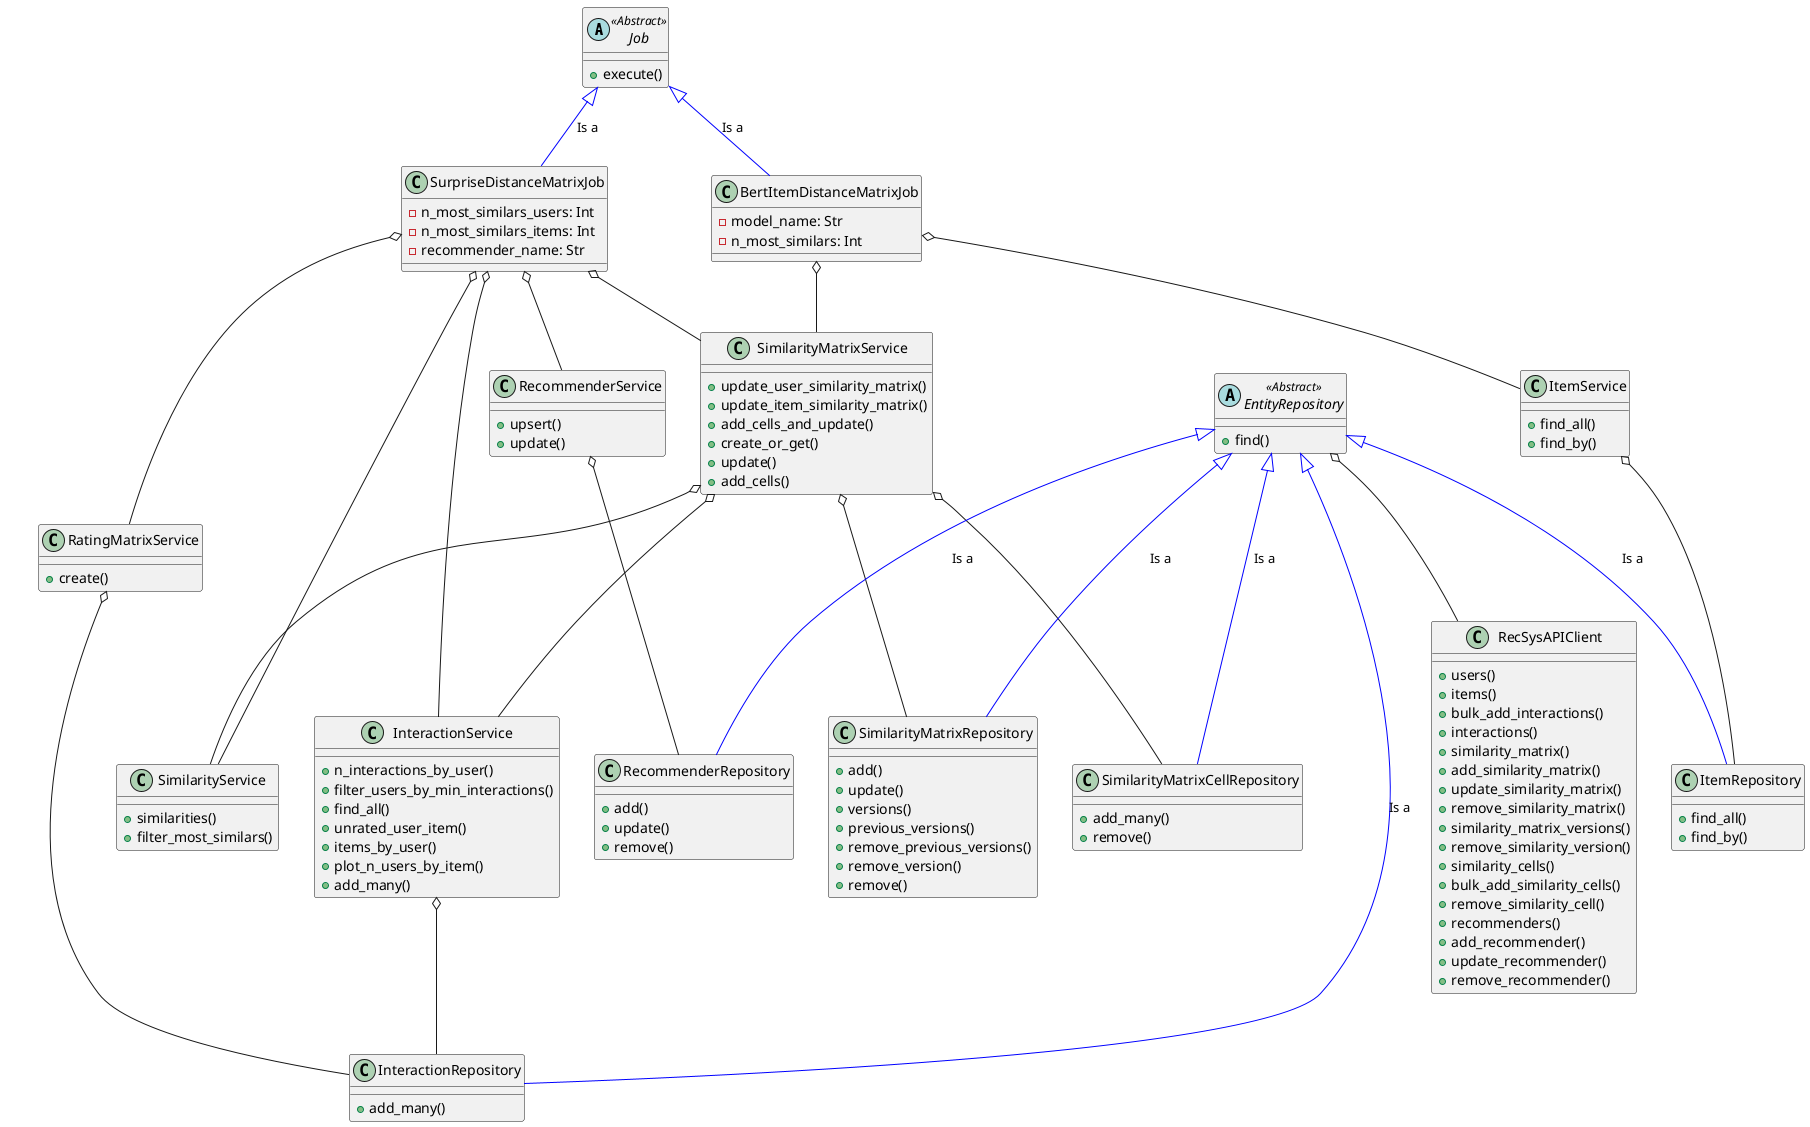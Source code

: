 @startuml



abstract class Job << Abstract >> {
    + execute()
}

class SurpriseDistanceMatrixJob {
    - n_most_similars_users: Int
    - n_most_similars_items: Int
    - recommender_name: Str
}
Job ^-[#blue]- SurpriseDistanceMatrixJob: Is a

class BertItemDistanceMatrixJob {
    - model_name: Str
    - n_most_similars: Int
}
Job ^-[#blue]- BertItemDistanceMatrixJob: Is a

BertItemDistanceMatrixJob o-- ItemService
BertItemDistanceMatrixJob o-- SimilarityMatrixService

SurpriseDistanceMatrixJob o-- InteractionService
SurpriseDistanceMatrixJob o-- RatingMatrixService
SurpriseDistanceMatrixJob o-- SimilarityService
SurpriseDistanceMatrixJob o-- SimilarityMatrixService
SurpriseDistanceMatrixJob o-- RecommenderService



class ItemService {
    + find_all()
    + find_by()
}
ItemService o-- ItemRepository


class RatingMatrixService {
    + create()
}
RatingMatrixService o-- InteractionRepository


class SimilarityService {
    + similarities()
    + filter_most_similars()
}

class SimilarityMatrixService {
    + update_user_similarity_matrix()
    + update_item_similarity_matrix()
    + add_cells_and_update()
    + create_or_get()
    + update()
    + add_cells()
}
SimilarityMatrixService o-- SimilarityMatrixRepository
SimilarityMatrixService o-- SimilarityMatrixCellRepository
SimilarityMatrixService o-- InteractionService
SimilarityMatrixService o-- SimilarityService



class RecommenderService {
    + upsert()
    + update()
}
RecommenderService o-- RecommenderRepository


class InteractionService {
    + n_interactions_by_user()
    + filter_users_by_min_interactions()
    + find_all()
    + unrated_user_item()
    + items_by_user()
    + plot_n_users_by_item()
    + add_many()
}
InteractionService o-- InteractionRepository




abstract class EntityRepository << Abstract >> {
    + find()
}

class ItemRepository {
    + find_all()
    + find_by()
}
EntityRepository ^-[#blue]- ItemRepository: Is a
EntityRepository o-- RecSysAPIClient

class InteractionRepository {
    + add_many()
}
EntityRepository ^-[#blue]- InteractionRepository: Is a

class RecommenderRepository {
    + add()
    + update()
    + remove()
}
EntityRepository ^-[#blue]- RecommenderRepository: Is a


class SimilarityMatrixCellRepository {
    + add_many()
    + remove()
}
EntityRepository ^-[#blue]- SimilarityMatrixCellRepository: Is a


class SimilarityMatrixRepository {
    + add()
    + update()
    + versions()
    + previous_versions()
    + remove_previous_versions()
    + remove_version()
    + remove()
}
EntityRepository ^-[#blue]- SimilarityMatrixRepository: Is a



class RecSysAPIClient {
    + users()
    + items()
    + bulk_add_interactions()
    + interactions()
    + similarity_matrix()
    + add_similarity_matrix()
    + update_similarity_matrix()
    + remove_similarity_matrix()
    + similarity_matrix_versions()
    + remove_similarity_version()
    + similarity_cells()
    + bulk_add_similarity_cells()
    + remove_similarity_cell()
    + recommenders()
    + add_recommender()
    + update_recommender()
    + remove_recommender()
}

@enduml